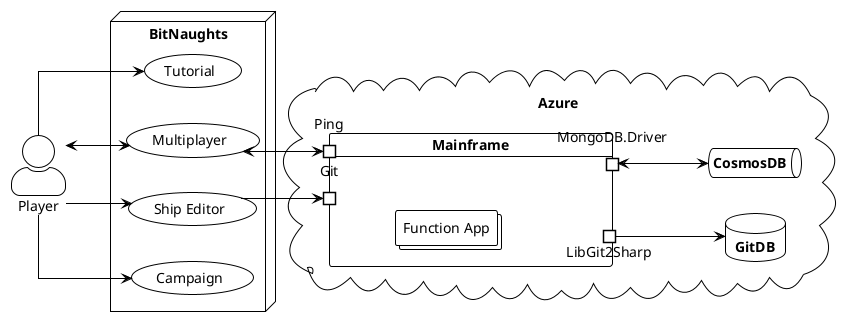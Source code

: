 @startuml
!theme plain
left to right direction
skinparam linetype ortho
skinparam actorStyle awesome
node BitNaughts {
  usecase "Tutorial" as BN1
  usecase "Multiplayer" as BN3
  usecase "Ship Editor" as BN2
  usecase "Campaign" as BN4
}
:Player: --> (BN1)
:Player: --> (BN2)
:Player: <--> (BN3)
:Player: --> (BN4)

cloud Azure\n {
  database "**GitDB**" as COLD1
  queue "**CosmosDB**" as WARM1
  card "Mainframe" as WARMFA {
    collections "Function App"
    portin Ping
    portin Git
    portout LibGit2Sharp
    portout MongoDB.Driver
  }
}
MongoDB.Driver <--> WARM1
LibGit2Sharp --> COLD1
BN3 <--> Ping
BN2 --> Git
@enduml